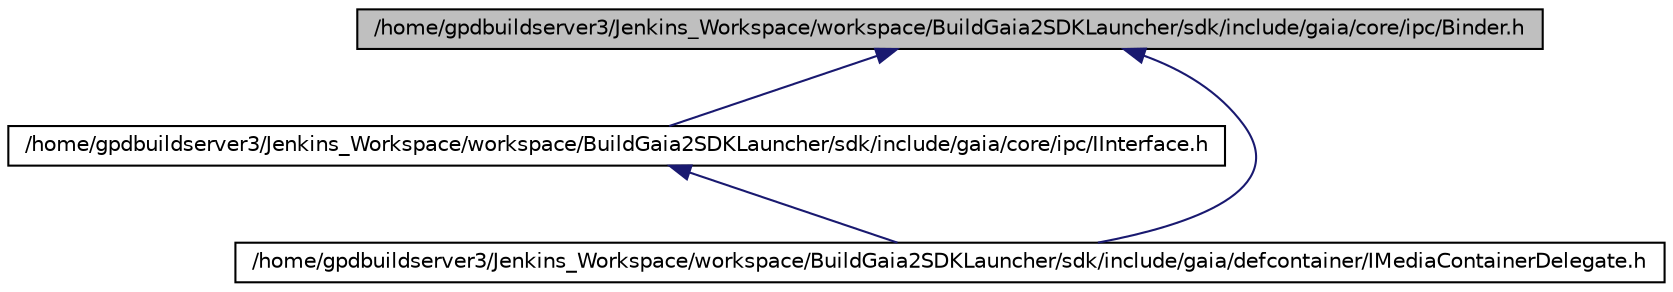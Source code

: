 digraph G
{
  edge [fontname="Helvetica",fontsize="10",labelfontname="Helvetica",labelfontsize="10"];
  node [fontname="Helvetica",fontsize="10",shape=record];
  Node1 [label="/home/gpdbuildserver3/Jenkins_Workspace/workspace/BuildGaia2SDKLauncher/sdk/include/gaia/core/ipc/Binder.h",height=0.2,width=0.4,color="black", fillcolor="grey75", style="filled" fontcolor="black"];
  Node1 -> Node2 [dir=back,color="midnightblue",fontsize="10",style="solid",fontname="Helvetica"];
  Node2 [label="/home/gpdbuildserver3/Jenkins_Workspace/workspace/BuildGaia2SDKLauncher/sdk/include/gaia/core/ipc/IInterface.h",height=0.2,width=0.4,color="black", fillcolor="white", style="filled",URL="$da/d82/_i_interface_8h.html"];
  Node2 -> Node3 [dir=back,color="midnightblue",fontsize="10",style="solid",fontname="Helvetica"];
  Node3 [label="/home/gpdbuildserver3/Jenkins_Workspace/workspace/BuildGaia2SDKLauncher/sdk/include/gaia/defcontainer/IMediaContainerDelegate.h",height=0.2,width=0.4,color="black", fillcolor="white", style="filled",URL="$d6/d9e/_i_media_container_delegate_8h.html"];
  Node1 -> Node3 [dir=back,color="midnightblue",fontsize="10",style="solid",fontname="Helvetica"];
}
